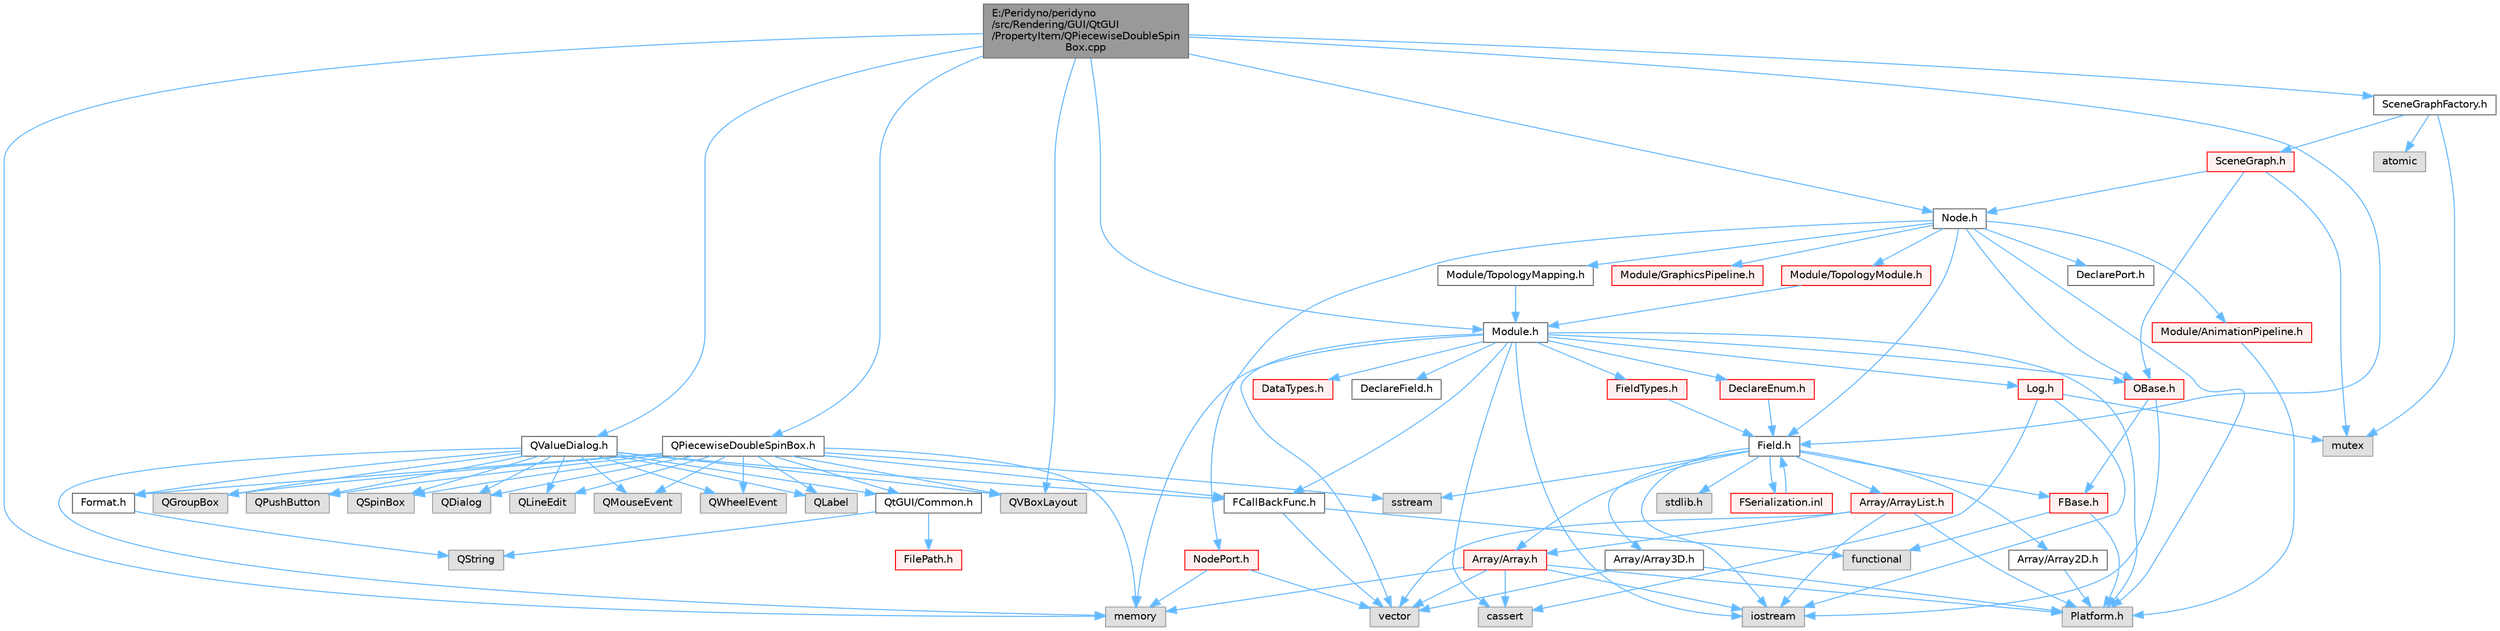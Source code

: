 digraph "E:/Peridyno/peridyno/src/Rendering/GUI/QtGUI/PropertyItem/QPiecewiseDoubleSpinBox.cpp"
{
 // LATEX_PDF_SIZE
  bgcolor="transparent";
  edge [fontname=Helvetica,fontsize=10,labelfontname=Helvetica,labelfontsize=10];
  node [fontname=Helvetica,fontsize=10,shape=box,height=0.2,width=0.4];
  Node1 [id="Node000001",label="E:/Peridyno/peridyno\l/src/Rendering/GUI/QtGUI\l/PropertyItem/QPiecewiseDoubleSpin\lBox.cpp",height=0.2,width=0.4,color="gray40", fillcolor="grey60", style="filled", fontcolor="black",tooltip=" "];
  Node1 -> Node2 [id="edge1_Node000001_Node000002",color="steelblue1",style="solid",tooltip=" "];
  Node2 [id="Node000002",label="QPiecewiseDoubleSpinBox.h",height=0.2,width=0.4,color="grey40", fillcolor="white", style="filled",URL="$_q_piecewise_double_spin_box_8h.html",tooltip=" "];
  Node2 -> Node3 [id="edge2_Node000002_Node000003",color="steelblue1",style="solid",tooltip=" "];
  Node3 [id="Node000003",label="QGroupBox",height=0.2,width=0.4,color="grey60", fillcolor="#E0E0E0", style="filled",tooltip=" "];
  Node2 -> Node4 [id="edge3_Node000002_Node000004",color="steelblue1",style="solid",tooltip=" "];
  Node4 [id="Node000004",label="QPushButton",height=0.2,width=0.4,color="grey60", fillcolor="#E0E0E0", style="filled",tooltip=" "];
  Node2 -> Node5 [id="edge4_Node000002_Node000005",color="steelblue1",style="solid",tooltip=" "];
  Node5 [id="Node000005",label="QSpinBox",height=0.2,width=0.4,color="grey60", fillcolor="#E0E0E0", style="filled",tooltip=" "];
  Node2 -> Node6 [id="edge5_Node000002_Node000006",color="steelblue1",style="solid",tooltip=" "];
  Node6 [id="Node000006",label="QDialog",height=0.2,width=0.4,color="grey60", fillcolor="#E0E0E0", style="filled",tooltip=" "];
  Node2 -> Node7 [id="edge6_Node000002_Node000007",color="steelblue1",style="solid",tooltip=" "];
  Node7 [id="Node000007",label="QLineEdit",height=0.2,width=0.4,color="grey60", fillcolor="#E0E0E0", style="filled",tooltip=" "];
  Node2 -> Node8 [id="edge7_Node000002_Node000008",color="steelblue1",style="solid",tooltip=" "];
  Node8 [id="Node000008",label="QMouseEvent",height=0.2,width=0.4,color="grey60", fillcolor="#E0E0E0", style="filled",tooltip=" "];
  Node2 -> Node9 [id="edge8_Node000002_Node000009",color="steelblue1",style="solid",tooltip=" "];
  Node9 [id="Node000009",label="QWheelEvent",height=0.2,width=0.4,color="grey60", fillcolor="#E0E0E0", style="filled",tooltip=" "];
  Node2 -> Node10 [id="edge9_Node000002_Node000010",color="steelblue1",style="solid",tooltip=" "];
  Node10 [id="Node000010",label="QLabel",height=0.2,width=0.4,color="grey60", fillcolor="#E0E0E0", style="filled",tooltip=" "];
  Node2 -> Node11 [id="edge10_Node000002_Node000011",color="steelblue1",style="solid",tooltip=" "];
  Node11 [id="Node000011",label="QVBoxLayout",height=0.2,width=0.4,color="grey60", fillcolor="#E0E0E0", style="filled",tooltip=" "];
  Node2 -> Node12 [id="edge11_Node000002_Node000012",color="steelblue1",style="solid",tooltip=" "];
  Node12 [id="Node000012",label="Format.h",height=0.2,width=0.4,color="grey40", fillcolor="white", style="filled",URL="$_format_8h.html",tooltip=" "];
  Node12 -> Node13 [id="edge12_Node000012_Node000013",color="steelblue1",style="solid",tooltip=" "];
  Node13 [id="Node000013",label="QString",height=0.2,width=0.4,color="grey60", fillcolor="#E0E0E0", style="filled",tooltip=" "];
  Node2 -> Node14 [id="edge13_Node000002_Node000014",color="steelblue1",style="solid",tooltip=" "];
  Node14 [id="Node000014",label="FCallBackFunc.h",height=0.2,width=0.4,color="grey40", fillcolor="white", style="filled",URL="$_f_callback_func_8h.html",tooltip=" "];
  Node14 -> Node15 [id="edge14_Node000014_Node000015",color="steelblue1",style="solid",tooltip=" "];
  Node15 [id="Node000015",label="vector",height=0.2,width=0.4,color="grey60", fillcolor="#E0E0E0", style="filled",tooltip=" "];
  Node14 -> Node16 [id="edge15_Node000014_Node000016",color="steelblue1",style="solid",tooltip=" "];
  Node16 [id="Node000016",label="functional",height=0.2,width=0.4,color="grey60", fillcolor="#E0E0E0", style="filled",tooltip=" "];
  Node2 -> Node17 [id="edge16_Node000002_Node000017",color="steelblue1",style="solid",tooltip=" "];
  Node17 [id="Node000017",label="QtGUI/Common.h",height=0.2,width=0.4,color="grey40", fillcolor="white", style="filled",URL="$_common_8h.html",tooltip=" "];
  Node17 -> Node13 [id="edge17_Node000017_Node000013",color="steelblue1",style="solid",tooltip=" "];
  Node17 -> Node18 [id="edge18_Node000017_Node000018",color="steelblue1",style="solid",tooltip=" "];
  Node18 [id="Node000018",label="FilePath.h",height=0.2,width=0.4,color="red", fillcolor="#FFF0F0", style="filled",URL="$_file_path_8h.html",tooltip=" "];
  Node2 -> Node20 [id="edge19_Node000002_Node000020",color="steelblue1",style="solid",tooltip=" "];
  Node20 [id="Node000020",label="memory",height=0.2,width=0.4,color="grey60", fillcolor="#E0E0E0", style="filled",tooltip=" "];
  Node2 -> Node21 [id="edge20_Node000002_Node000021",color="steelblue1",style="solid",tooltip=" "];
  Node21 [id="Node000021",label="sstream",height=0.2,width=0.4,color="grey60", fillcolor="#E0E0E0", style="filled",tooltip=" "];
  Node1 -> Node22 [id="edge21_Node000001_Node000022",color="steelblue1",style="solid",tooltip=" "];
  Node22 [id="Node000022",label="Module.h",height=0.2,width=0.4,color="grey40", fillcolor="white", style="filled",URL="$_module_8h.html",tooltip=" "];
  Node22 -> Node23 [id="edge22_Node000022_Node000023",color="steelblue1",style="solid",tooltip=" "];
  Node23 [id="Node000023",label="Platform.h",height=0.2,width=0.4,color="grey60", fillcolor="#E0E0E0", style="filled",tooltip=" "];
  Node22 -> Node20 [id="edge23_Node000022_Node000020",color="steelblue1",style="solid",tooltip=" "];
  Node22 -> Node15 [id="edge24_Node000022_Node000015",color="steelblue1",style="solid",tooltip=" "];
  Node22 -> Node24 [id="edge25_Node000022_Node000024",color="steelblue1",style="solid",tooltip=" "];
  Node24 [id="Node000024",label="cassert",height=0.2,width=0.4,color="grey60", fillcolor="#E0E0E0", style="filled",tooltip=" "];
  Node22 -> Node25 [id="edge26_Node000022_Node000025",color="steelblue1",style="solid",tooltip=" "];
  Node25 [id="Node000025",label="iostream",height=0.2,width=0.4,color="grey60", fillcolor="#E0E0E0", style="filled",tooltip=" "];
  Node22 -> Node26 [id="edge27_Node000022_Node000026",color="steelblue1",style="solid",tooltip=" "];
  Node26 [id="Node000026",label="OBase.h",height=0.2,width=0.4,color="red", fillcolor="#FFF0F0", style="filled",URL="$_o_base_8h.html",tooltip=" "];
  Node26 -> Node25 [id="edge28_Node000026_Node000025",color="steelblue1",style="solid",tooltip=" "];
  Node26 -> Node27 [id="edge29_Node000026_Node000027",color="steelblue1",style="solid",tooltip=" "];
  Node27 [id="Node000027",label="FBase.h",height=0.2,width=0.4,color="red", fillcolor="#FFF0F0", style="filled",URL="$_f_base_8h.html",tooltip=" "];
  Node27 -> Node23 [id="edge30_Node000027_Node000023",color="steelblue1",style="solid",tooltip=" "];
  Node27 -> Node16 [id="edge31_Node000027_Node000016",color="steelblue1",style="solid",tooltip=" "];
  Node22 -> Node35 [id="edge32_Node000022_Node000035",color="steelblue1",style="solid",tooltip=" "];
  Node35 [id="Node000035",label="Log.h",height=0.2,width=0.4,color="red", fillcolor="#FFF0F0", style="filled",URL="$_log_8h.html",tooltip=" "];
  Node35 -> Node36 [id="edge33_Node000035_Node000036",color="steelblue1",style="solid",tooltip=" "];
  Node36 [id="Node000036",label="mutex",height=0.2,width=0.4,color="grey60", fillcolor="#E0E0E0", style="filled",tooltip=" "];
  Node35 -> Node25 [id="edge34_Node000035_Node000025",color="steelblue1",style="solid",tooltip=" "];
  Node35 -> Node24 [id="edge35_Node000035_Node000024",color="steelblue1",style="solid",tooltip=" "];
  Node22 -> Node43 [id="edge36_Node000022_Node000043",color="steelblue1",style="solid",tooltip=" "];
  Node43 [id="Node000043",label="DataTypes.h",height=0.2,width=0.4,color="red", fillcolor="#FFF0F0", style="filled",URL="$_data_types_8h.html",tooltip=" "];
  Node22 -> Node84 [id="edge37_Node000022_Node000084",color="steelblue1",style="solid",tooltip=" "];
  Node84 [id="Node000084",label="DeclareEnum.h",height=0.2,width=0.4,color="red", fillcolor="#FFF0F0", style="filled",URL="$_declare_enum_8h.html",tooltip=" "];
  Node84 -> Node85 [id="edge38_Node000084_Node000085",color="steelblue1",style="solid",tooltip=" "];
  Node85 [id="Node000085",label="Field.h",height=0.2,width=0.4,color="grey40", fillcolor="white", style="filled",URL="$_field_8h.html",tooltip=" "];
  Node85 -> Node25 [id="edge39_Node000085_Node000025",color="steelblue1",style="solid",tooltip=" "];
  Node85 -> Node86 [id="edge40_Node000085_Node000086",color="steelblue1",style="solid",tooltip=" "];
  Node86 [id="Node000086",label="stdlib.h",height=0.2,width=0.4,color="grey60", fillcolor="#E0E0E0", style="filled",tooltip=" "];
  Node85 -> Node21 [id="edge41_Node000085_Node000021",color="steelblue1",style="solid",tooltip=" "];
  Node85 -> Node27 [id="edge42_Node000085_Node000027",color="steelblue1",style="solid",tooltip=" "];
  Node85 -> Node87 [id="edge43_Node000085_Node000087",color="steelblue1",style="solid",tooltip=" "];
  Node87 [id="Node000087",label="Array/Array.h",height=0.2,width=0.4,color="red", fillcolor="#FFF0F0", style="filled",URL="$_array_8h.html",tooltip=" "];
  Node87 -> Node23 [id="edge44_Node000087_Node000023",color="steelblue1",style="solid",tooltip=" "];
  Node87 -> Node24 [id="edge45_Node000087_Node000024",color="steelblue1",style="solid",tooltip=" "];
  Node87 -> Node15 [id="edge46_Node000087_Node000015",color="steelblue1",style="solid",tooltip=" "];
  Node87 -> Node25 [id="edge47_Node000087_Node000025",color="steelblue1",style="solid",tooltip=" "];
  Node87 -> Node20 [id="edge48_Node000087_Node000020",color="steelblue1",style="solid",tooltip=" "];
  Node85 -> Node88 [id="edge49_Node000085_Node000088",color="steelblue1",style="solid",tooltip=" "];
  Node88 [id="Node000088",label="Array/Array2D.h",height=0.2,width=0.4,color="grey40", fillcolor="white", style="filled",URL="$_array2_d_8h.html",tooltip=" "];
  Node88 -> Node23 [id="edge50_Node000088_Node000023",color="steelblue1",style="solid",tooltip=" "];
  Node85 -> Node89 [id="edge51_Node000085_Node000089",color="steelblue1",style="solid",tooltip=" "];
  Node89 [id="Node000089",label="Array/Array3D.h",height=0.2,width=0.4,color="grey40", fillcolor="white", style="filled",URL="$_array3_d_8h.html",tooltip=" "];
  Node89 -> Node23 [id="edge52_Node000089_Node000023",color="steelblue1",style="solid",tooltip=" "];
  Node89 -> Node15 [id="edge53_Node000089_Node000015",color="steelblue1",style="solid",tooltip=" "];
  Node85 -> Node90 [id="edge54_Node000085_Node000090",color="steelblue1",style="solid",tooltip=" "];
  Node90 [id="Node000090",label="Array/ArrayList.h",height=0.2,width=0.4,color="red", fillcolor="#FFF0F0", style="filled",URL="$_array_list_8h.html",tooltip=" "];
  Node90 -> Node15 [id="edge55_Node000090_Node000015",color="steelblue1",style="solid",tooltip=" "];
  Node90 -> Node25 [id="edge56_Node000090_Node000025",color="steelblue1",style="solid",tooltip=" "];
  Node90 -> Node23 [id="edge57_Node000090_Node000023",color="steelblue1",style="solid",tooltip=" "];
  Node90 -> Node87 [id="edge58_Node000090_Node000087",color="steelblue1",style="solid",tooltip=" "];
  Node85 -> Node96 [id="edge59_Node000085_Node000096",color="steelblue1",style="solid",tooltip=" "];
  Node96 [id="Node000096",label="FSerialization.inl",height=0.2,width=0.4,color="red", fillcolor="#FFF0F0", style="filled",URL="$_f_serialization_8inl.html",tooltip=" "];
  Node96 -> Node85 [id="edge60_Node000096_Node000085",color="steelblue1",style="solid",tooltip=" "];
  Node22 -> Node100 [id="edge61_Node000022_Node000100",color="steelblue1",style="solid",tooltip=" "];
  Node100 [id="Node000100",label="DeclareField.h",height=0.2,width=0.4,color="grey40", fillcolor="white", style="filled",URL="$_declare_field_8h.html",tooltip=" "];
  Node22 -> Node14 [id="edge62_Node000022_Node000014",color="steelblue1",style="solid",tooltip=" "];
  Node22 -> Node101 [id="edge63_Node000022_Node000101",color="steelblue1",style="solid",tooltip=" "];
  Node101 [id="Node000101",label="FieldTypes.h",height=0.2,width=0.4,color="red", fillcolor="#FFF0F0", style="filled",URL="$_field_types_8h.html",tooltip=" "];
  Node101 -> Node85 [id="edge64_Node000101_Node000085",color="steelblue1",style="solid",tooltip=" "];
  Node1 -> Node103 [id="edge65_Node000001_Node000103",color="steelblue1",style="solid",tooltip=" "];
  Node103 [id="Node000103",label="Node.h",height=0.2,width=0.4,color="grey40", fillcolor="white", style="filled",URL="$_node_8h.html",tooltip=" "];
  Node103 -> Node26 [id="edge66_Node000103_Node000026",color="steelblue1",style="solid",tooltip=" "];
  Node103 -> Node85 [id="edge67_Node000103_Node000085",color="steelblue1",style="solid",tooltip=" "];
  Node103 -> Node23 [id="edge68_Node000103_Node000023",color="steelblue1",style="solid",tooltip=" "];
  Node103 -> Node104 [id="edge69_Node000103_Node000104",color="steelblue1",style="solid",tooltip=" "];
  Node104 [id="Node000104",label="DeclarePort.h",height=0.2,width=0.4,color="grey40", fillcolor="white", style="filled",URL="$_declare_port_8h.html",tooltip=" "];
  Node103 -> Node105 [id="edge70_Node000103_Node000105",color="steelblue1",style="solid",tooltip=" "];
  Node105 [id="Node000105",label="NodePort.h",height=0.2,width=0.4,color="red", fillcolor="#FFF0F0", style="filled",URL="$_node_port_8h.html",tooltip=" "];
  Node105 -> Node15 [id="edge71_Node000105_Node000015",color="steelblue1",style="solid",tooltip=" "];
  Node105 -> Node20 [id="edge72_Node000105_Node000020",color="steelblue1",style="solid",tooltip=" "];
  Node103 -> Node106 [id="edge73_Node000103_Node000106",color="steelblue1",style="solid",tooltip=" "];
  Node106 [id="Node000106",label="Module/TopologyModule.h",height=0.2,width=0.4,color="red", fillcolor="#FFF0F0", style="filled",URL="$_topology_module_8h.html",tooltip=" "];
  Node106 -> Node22 [id="edge74_Node000106_Node000022",color="steelblue1",style="solid",tooltip=" "];
  Node103 -> Node107 [id="edge75_Node000103_Node000107",color="steelblue1",style="solid",tooltip=" "];
  Node107 [id="Node000107",label="Module/TopologyMapping.h",height=0.2,width=0.4,color="grey40", fillcolor="white", style="filled",URL="$_topology_mapping_8h.html",tooltip=" "];
  Node107 -> Node22 [id="edge76_Node000107_Node000022",color="steelblue1",style="solid",tooltip=" "];
  Node103 -> Node108 [id="edge77_Node000103_Node000108",color="steelblue1",style="solid",tooltip=" "];
  Node108 [id="Node000108",label="Module/AnimationPipeline.h",height=0.2,width=0.4,color="red", fillcolor="#FFF0F0", style="filled",URL="$_animation_pipeline_8h.html",tooltip=" "];
  Node108 -> Node23 [id="edge78_Node000108_Node000023",color="steelblue1",style="solid",tooltip=" "];
  Node103 -> Node110 [id="edge79_Node000103_Node000110",color="steelblue1",style="solid",tooltip=" "];
  Node110 [id="Node000110",label="Module/GraphicsPipeline.h",height=0.2,width=0.4,color="red", fillcolor="#FFF0F0", style="filled",URL="$_graphics_pipeline_8h.html",tooltip=" "];
  Node1 -> Node85 [id="edge80_Node000001_Node000085",color="steelblue1",style="solid",tooltip=" "];
  Node1 -> Node111 [id="edge81_Node000001_Node000111",color="steelblue1",style="solid",tooltip=" "];
  Node111 [id="Node000111",label="SceneGraphFactory.h",height=0.2,width=0.4,color="grey40", fillcolor="white", style="filled",URL="$_scene_graph_factory_8h.html",tooltip=" "];
  Node111 -> Node33 [id="edge82_Node000111_Node000033",color="steelblue1",style="solid",tooltip=" "];
  Node33 [id="Node000033",label="atomic",height=0.2,width=0.4,color="grey60", fillcolor="#E0E0E0", style="filled",tooltip=" "];
  Node111 -> Node36 [id="edge83_Node000111_Node000036",color="steelblue1",style="solid",tooltip=" "];
  Node111 -> Node112 [id="edge84_Node000111_Node000112",color="steelblue1",style="solid",tooltip=" "];
  Node112 [id="Node000112",label="SceneGraph.h",height=0.2,width=0.4,color="red", fillcolor="#FFF0F0", style="filled",URL="$_scene_graph_8h.html",tooltip=" "];
  Node112 -> Node26 [id="edge85_Node000112_Node000026",color="steelblue1",style="solid",tooltip=" "];
  Node112 -> Node103 [id="edge86_Node000112_Node000103",color="steelblue1",style="solid",tooltip=" "];
  Node112 -> Node36 [id="edge87_Node000112_Node000036",color="steelblue1",style="solid",tooltip=" "];
  Node1 -> Node11 [id="edge88_Node000001_Node000011",color="steelblue1",style="solid",tooltip=" "];
  Node1 -> Node20 [id="edge89_Node000001_Node000020",color="steelblue1",style="solid",tooltip=" "];
  Node1 -> Node122 [id="edge90_Node000001_Node000122",color="steelblue1",style="solid",tooltip=" "];
  Node122 [id="Node000122",label="QValueDialog.h",height=0.2,width=0.4,color="grey40", fillcolor="white", style="filled",URL="$_q_value_dialog_8h.html",tooltip=" "];
  Node122 -> Node3 [id="edge91_Node000122_Node000003",color="steelblue1",style="solid",tooltip=" "];
  Node122 -> Node4 [id="edge92_Node000122_Node000004",color="steelblue1",style="solid",tooltip=" "];
  Node122 -> Node5 [id="edge93_Node000122_Node000005",color="steelblue1",style="solid",tooltip=" "];
  Node122 -> Node6 [id="edge94_Node000122_Node000006",color="steelblue1",style="solid",tooltip=" "];
  Node122 -> Node7 [id="edge95_Node000122_Node000007",color="steelblue1",style="solid",tooltip=" "];
  Node122 -> Node8 [id="edge96_Node000122_Node000008",color="steelblue1",style="solid",tooltip=" "];
  Node122 -> Node9 [id="edge97_Node000122_Node000009",color="steelblue1",style="solid",tooltip=" "];
  Node122 -> Node10 [id="edge98_Node000122_Node000010",color="steelblue1",style="solid",tooltip=" "];
  Node122 -> Node11 [id="edge99_Node000122_Node000011",color="steelblue1",style="solid",tooltip=" "];
  Node122 -> Node12 [id="edge100_Node000122_Node000012",color="steelblue1",style="solid",tooltip=" "];
  Node122 -> Node14 [id="edge101_Node000122_Node000014",color="steelblue1",style="solid",tooltip=" "];
  Node122 -> Node17 [id="edge102_Node000122_Node000017",color="steelblue1",style="solid",tooltip=" "];
  Node122 -> Node20 [id="edge103_Node000122_Node000020",color="steelblue1",style="solid",tooltip=" "];
}
